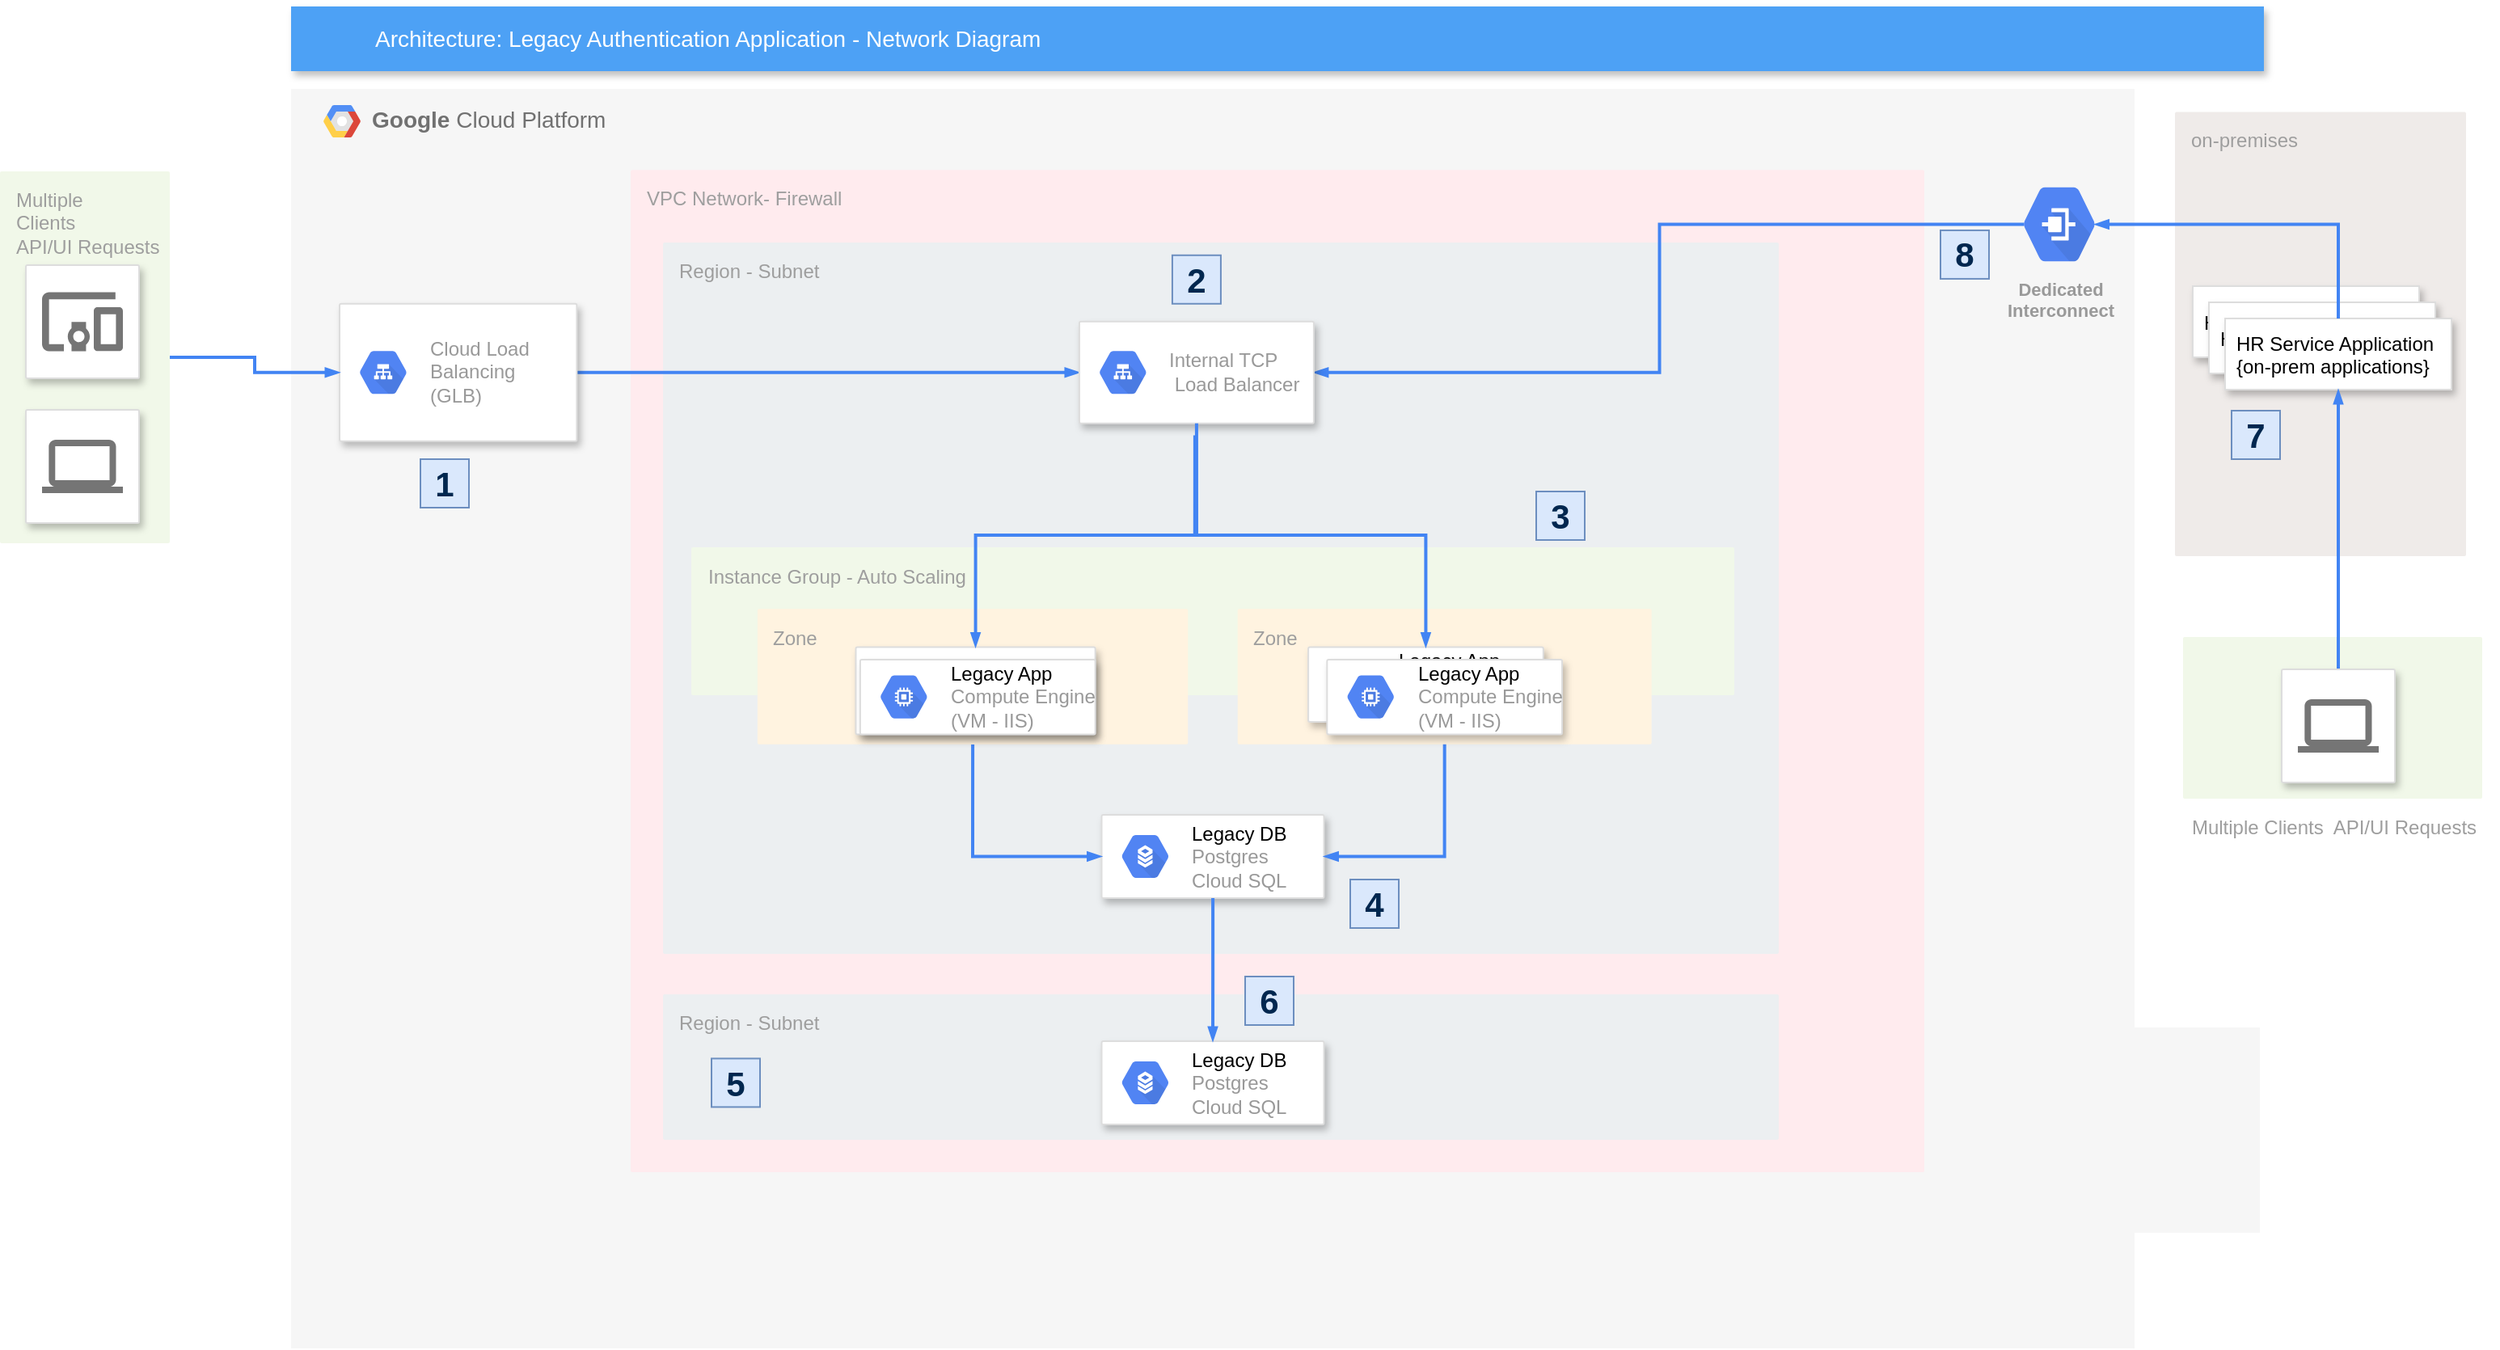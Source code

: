 <mxfile version="17.2.4" type="github">
  <diagram id="f106602c-feb2-e66a-4537-3a34d633f6aa" name="Page-1">
    <mxGraphModel dx="2591" dy="737" grid="1" gridSize="10" guides="1" tooltips="1" connect="1" arrows="1" fold="1" page="1" pageScale="1" pageWidth="1169" pageHeight="827" background="none" math="0" shadow="0">
      <root>
        <mxCell id="0" />
        <mxCell id="1" parent="0" />
        <mxCell id="dLMKodWee2NtAxH1Q_Dw-1020" value="&lt;b&gt;Google &lt;/b&gt;Cloud Platform" style="fillColor=#F6F6F6;strokeColor=none;shadow=0;gradientColor=none;fontSize=14;align=left;spacing=10;fontColor=#717171;9E9E9E;verticalAlign=top;spacingTop=-4;fontStyle=0;spacingLeft=40;html=1;fontFamily=Helvetica;" vertex="1" parent="1">
          <mxGeometry x="-100" y="91" width="1140" height="779" as="geometry" />
        </mxCell>
        <mxCell id="dLMKodWee2NtAxH1Q_Dw-1021" value="" style="shape=mxgraph.gcp2.google_cloud_platform;fillColor=#F6F6F6;strokeColor=none;shadow=0;gradientColor=none;fontFamily=Helvetica;fontSize=13;fontColor=#000000;" vertex="1" parent="dLMKodWee2NtAxH1Q_Dw-1020">
          <mxGeometry width="23" height="20" relative="1" as="geometry">
            <mxPoint x="20" y="10" as="offset" />
          </mxGeometry>
        </mxCell>
        <mxCell id="dLMKodWee2NtAxH1Q_Dw-1022" value="VPC Network- Firewall" style="sketch=0;points=[[0,0,0],[0.25,0,0],[0.5,0,0],[0.75,0,0],[1,0,0],[1,0.25,0],[1,0.5,0],[1,0.75,0],[1,1,0],[0.75,1,0],[0.5,1,0],[0.25,1,0],[0,1,0],[0,0.75,0],[0,0.5,0],[0,0.25,0]];rounded=1;absoluteArcSize=1;arcSize=2;html=1;strokeColor=none;gradientColor=none;shadow=0;dashed=0;fontSize=12;fontColor=#9E9E9E;align=left;verticalAlign=top;spacing=10;spacingTop=-4;fillColor=#FFEBEE;fontFamily=Helvetica;" vertex="1" parent="dLMKodWee2NtAxH1Q_Dw-1020">
          <mxGeometry x="210" y="50.11" width="800" height="619.89" as="geometry" />
        </mxCell>
        <mxCell id="dLMKodWee2NtAxH1Q_Dw-1030" value="Region - Subnet" style="sketch=0;points=[[0,0,0],[0.25,0,0],[0.5,0,0],[0.75,0,0],[1,0,0],[1,0.25,0],[1,0.5,0],[1,0.75,0],[1,1,0],[0.75,1,0],[0.5,1,0],[0.25,1,0],[0,1,0],[0,0.75,0],[0,0.5,0],[0,0.25,0]];rounded=1;absoluteArcSize=1;arcSize=2;html=1;strokeColor=none;gradientColor=none;shadow=0;dashed=0;fontSize=12;fontColor=#9E9E9E;align=left;verticalAlign=top;spacing=10;spacingTop=-4;fillColor=#ECEFF1;fontFamily=Helvetica;" vertex="1" parent="dLMKodWee2NtAxH1Q_Dw-1020">
          <mxGeometry width="690" height="440" relative="1" as="geometry">
            <mxPoint x="230" y="95" as="offset" />
          </mxGeometry>
        </mxCell>
        <mxCell id="dLMKodWee2NtAxH1Q_Dw-1117" style="edgeStyle=orthogonalEdgeStyle;shape=connector;rounded=0;orthogonalLoop=1;jettySize=auto;html=1;entryX=0;entryY=0.5;entryDx=0;entryDy=0;dashed=0;labelBackgroundColor=none;fontFamily=Helvetica;fontSize=13;fontColor=#000000;startFill=1;endArrow=blockThin;endFill=1;startSize=4;endSize=4;strokeColor=#4284F3;strokeWidth=2;elbow=vertical;" edge="1" parent="dLMKodWee2NtAxH1Q_Dw-1020" source="989" target="dLMKodWee2NtAxH1Q_Dw-1101">
          <mxGeometry relative="1" as="geometry" />
        </mxCell>
        <mxCell id="989" value="" style="strokeColor=#dddddd;fillColor=#ffffff;shadow=1;strokeWidth=1;rounded=1;absoluteArcSize=1;arcSize=2;fontSize=11;fontColor=#9E9E9E;align=center;html=1;" parent="dLMKodWee2NtAxH1Q_Dw-1020" vertex="1">
          <mxGeometry x="30.002" y="132.877" width="146.684" height="85.01" as="geometry" />
        </mxCell>
        <mxCell id="990" value="Cloud Load&lt;br&gt;Balancing &lt;br&gt;(GLB)" style="dashed=0;connectable=0;html=1;fillColor=#5184F3;strokeColor=none;shape=mxgraph.gcp2.hexIcon;prIcon=cloud_load_balancing;part=1;labelPosition=right;verticalLabelPosition=middle;align=left;verticalAlign=middle;spacingLeft=5;fontColor=#999999;fontSize=12;" parent="989" vertex="1">
          <mxGeometry y="0.5" width="44" height="39" relative="1" as="geometry">
            <mxPoint x="5" y="-19.5" as="offset" />
          </mxGeometry>
        </mxCell>
        <mxCell id="dLMKodWee2NtAxH1Q_Dw-1118" style="edgeStyle=orthogonalEdgeStyle;shape=connector;rounded=0;orthogonalLoop=1;jettySize=auto;html=1;entryX=1;entryY=0.5;entryDx=0;entryDy=0;dashed=0;labelBackgroundColor=none;fontFamily=Helvetica;fontSize=13;fontColor=#000000;startFill=1;endArrow=blockThin;endFill=1;startSize=4;endSize=4;strokeColor=#4284F3;strokeWidth=2;elbow=vertical;exitX=0.175;exitY=0.5;exitDx=0;exitDy=0;exitPerimeter=0;" edge="1" parent="dLMKodWee2NtAxH1Q_Dw-1020" source="0u9vXaFGfli4As_Fi_g8-1025" target="dLMKodWee2NtAxH1Q_Dw-1101">
          <mxGeometry relative="1" as="geometry" />
        </mxCell>
        <mxCell id="0u9vXaFGfli4As_Fi_g8-1025" value="Dedicated&#xa;Interconnect" style="sketch=0;html=1;fillColor=#5184F3;strokeColor=none;verticalAlign=top;labelPosition=center;verticalLabelPosition=bottom;align=center;spacingTop=-6;fontSize=11;fontStyle=1;fontColor=#999999;shape=mxgraph.gcp2.hexIcon;prIcon=dedicated_interconnect;fontFamily=Helvetica;" parent="dLMKodWee2NtAxH1Q_Dw-1020" vertex="1">
          <mxGeometry x="1060" y="50.109" width="67" height="67.347" as="geometry" />
        </mxCell>
        <mxCell id="dLMKodWee2NtAxH1Q_Dw-1101" value="" style="strokeColor=#dddddd;shadow=1;strokeWidth=1;rounded=1;absoluteArcSize=1;arcSize=2;fontFamily=Helvetica;fontSize=13;fontColor=#000000;" vertex="1" parent="dLMKodWee2NtAxH1Q_Dw-1020">
          <mxGeometry x="487.46" y="143.9" width="145" height="62.96" as="geometry" />
        </mxCell>
        <mxCell id="dLMKodWee2NtAxH1Q_Dw-1102" value="Internal TCP&amp;nbsp;&lt;br&gt;&amp;nbsp;Load&amp;nbsp;Balancer" style="sketch=0;dashed=0;connectable=0;html=1;fillColor=#5184F3;strokeColor=none;shape=mxgraph.gcp2.hexIcon;prIcon=cloud_load_balancing;part=1;labelPosition=right;verticalLabelPosition=middle;align=left;verticalAlign=middle;spacingLeft=5;fontColor=#999999;fontSize=12;fontFamily=Helvetica;" vertex="1" parent="dLMKodWee2NtAxH1Q_Dw-1101">
          <mxGeometry y="0.5" width="44" height="39" relative="1" as="geometry">
            <mxPoint x="5" y="-19.5" as="offset" />
          </mxGeometry>
        </mxCell>
        <mxCell id="dLMKodWee2NtAxH1Q_Dw-1111" value="" style="strokeColor=#dddddd;shadow=1;strokeWidth=1;rounded=1;absoluteArcSize=1;arcSize=2;fontFamily=Helvetica;fontSize=13;fontColor=#000000;" vertex="1" parent="dLMKodWee2NtAxH1Q_Dw-1020">
          <mxGeometry x="501.25" y="449" width="137.5" height="51.44" as="geometry" />
        </mxCell>
        <mxCell id="dLMKodWee2NtAxH1Q_Dw-1112" value="&lt;font color=&quot;#000000&quot;&gt;Legacy DB&lt;br&gt;&lt;/font&gt;Postgres&lt;br&gt;Cloud SQL" style="sketch=0;dashed=0;connectable=0;html=1;fillColor=#5184F3;strokeColor=none;shape=mxgraph.gcp2.hexIcon;prIcon=cloud_sql;part=1;labelPosition=right;verticalLabelPosition=middle;align=left;verticalAlign=middle;spacingLeft=5;fontColor=#999999;fontSize=12;fontFamily=Helvetica;" vertex="1" parent="dLMKodWee2NtAxH1Q_Dw-1111">
          <mxGeometry y="0.5" width="44" height="39" relative="1" as="geometry">
            <mxPoint x="5" y="-19.5" as="offset" />
          </mxGeometry>
        </mxCell>
        <mxCell id="dLMKodWee2NtAxH1Q_Dw-1120" style="edgeStyle=orthogonalEdgeStyle;shape=connector;rounded=0;orthogonalLoop=1;jettySize=auto;html=1;entryX=1;entryY=0.5;entryDx=0;entryDy=0;dashed=0;labelBackgroundColor=none;fontFamily=Helvetica;fontSize=13;fontColor=#000000;startFill=1;endArrow=blockThin;endFill=1;startSize=4;endSize=4;strokeColor=#4284F3;strokeWidth=2;elbow=vertical;exitX=0.5;exitY=1;exitDx=0;exitDy=0;" edge="1" parent="dLMKodWee2NtAxH1Q_Dw-1020" source="dLMKodWee2NtAxH1Q_Dw-1109" target="dLMKodWee2NtAxH1Q_Dw-1111">
          <mxGeometry relative="1" as="geometry" />
        </mxCell>
        <mxCell id="dLMKodWee2NtAxH1Q_Dw-1119" style="edgeStyle=orthogonalEdgeStyle;shape=connector;rounded=0;orthogonalLoop=1;jettySize=auto;html=1;entryX=0;entryY=0.5;entryDx=0;entryDy=0;dashed=0;labelBackgroundColor=none;fontFamily=Helvetica;fontSize=13;fontColor=#000000;startFill=1;endArrow=blockThin;endFill=1;startSize=4;endSize=4;strokeColor=#4284F3;strokeWidth=2;elbow=vertical;exitX=0.5;exitY=1;exitDx=0;exitDy=0;exitPerimeter=0;" edge="1" parent="dLMKodWee2NtAxH1Q_Dw-1020" source="dLMKodWee2NtAxH1Q_Dw-1015" target="dLMKodWee2NtAxH1Q_Dw-1111">
          <mxGeometry relative="1" as="geometry">
            <mxPoint x="601.04" y="543.684" as="targetPoint" />
          </mxGeometry>
        </mxCell>
        <mxCell id="dLMKodWee2NtAxH1Q_Dw-1056" value="" style="group" vertex="1" connectable="0" parent="dLMKodWee2NtAxH1Q_Dw-1020">
          <mxGeometry x="247.5" y="283.56" width="645" height="121.87" as="geometry" />
        </mxCell>
        <mxCell id="dLMKodWee2NtAxH1Q_Dw-1041" value="Instance Group - Auto Scaling" style="sketch=0;points=[[0,0,0],[0.25,0,0],[0.5,0,0],[0.75,0,0],[1,0,0],[1,0.25,0],[1,0.5,0],[1,0.75,0],[1,1,0],[0.75,1,0],[0.5,1,0],[0.25,1,0],[0,1,0],[0,0.75,0],[0,0.5,0],[0,0.25,0]];rounded=1;absoluteArcSize=1;arcSize=2;html=1;strokeColor=none;gradientColor=none;shadow=0;dashed=0;fontSize=12;fontColor=#9E9E9E;align=left;verticalAlign=top;spacing=10;spacingTop=-4;fillColor=#F1F8E9;fontFamily=Helvetica;" vertex="1" parent="dLMKodWee2NtAxH1Q_Dw-1056">
          <mxGeometry width="645" height="91.403" as="geometry" />
        </mxCell>
        <mxCell id="dLMKodWee2NtAxH1Q_Dw-1015" value="Zone" style="sketch=0;points=[[0,0,0],[0.25,0,0],[0.5,0,0],[0.75,0,0],[1,0,0],[1,0.25,0],[1,0.5,0],[1,0.75,0],[1,1,0],[0.75,1,0],[0.5,1,0],[0.25,1,0],[0,1,0],[0,0.75,0],[0,0.5,0],[0,0.25,0]];rounded=1;absoluteArcSize=1;arcSize=2;html=1;strokeColor=none;gradientColor=none;shadow=0;dashed=0;fontSize=12;fontColor=#9E9E9E;align=left;verticalAlign=top;spacing=10;spacingTop=-4;fillColor=#FFF3E0;fontFamily=Helvetica;" vertex="1" parent="dLMKodWee2NtAxH1Q_Dw-1056">
          <mxGeometry x="40.952" y="38.084" width="266.19" height="83.786" as="geometry" />
        </mxCell>
        <mxCell id="dLMKodWee2NtAxH1Q_Dw-1043" value="Zone" style="sketch=0;points=[[0,0,0],[0.25,0,0],[0.5,0,0],[0.75,0,0],[1,0,0],[1,0.25,0],[1,0.5,0],[1,0.75,0],[1,1,0],[0.75,1,0],[0.5,1,0],[0.25,1,0],[0,1,0],[0,0.75,0],[0,0.5,0],[0,0.25,0]];rounded=1;absoluteArcSize=1;arcSize=2;html=1;strokeColor=none;gradientColor=none;shadow=0;dashed=0;fontSize=12;fontColor=#9E9E9E;align=left;verticalAlign=top;spacing=10;spacingTop=-4;fillColor=#FFF3E0;fontFamily=Helvetica;" vertex="1" parent="dLMKodWee2NtAxH1Q_Dw-1056">
          <mxGeometry x="337.857" y="38.084" width="255.952" height="83.786" as="geometry" />
        </mxCell>
        <mxCell id="dLMKodWee2NtAxH1Q_Dw-1103" value="" style="strokeColor=#dddddd;shadow=1;strokeWidth=1;rounded=1;absoluteArcSize=1;arcSize=2;fontFamily=Helvetica;fontSize=13;fontColor=#000000;" vertex="1" parent="dLMKodWee2NtAxH1Q_Dw-1056">
          <mxGeometry x="101.746" y="61.675" width="148.077" height="53.966" as="geometry" />
        </mxCell>
        <mxCell id="dLMKodWee2NtAxH1Q_Dw-1104" value="&lt;font color=&quot;#000000&quot;&gt;Legacy App&lt;/font&gt;&lt;br&gt;Compute Engine &lt;br&gt;(VM - IIS)" style="sketch=0;dashed=0;connectable=0;html=1;fillColor=#5184F3;strokeColor=none;shape=mxgraph.gcp2.hexIcon;prIcon=compute_engine;part=1;labelPosition=right;verticalLabelPosition=middle;align=left;verticalAlign=middle;spacingLeft=5;fontColor=#999999;fontSize=12;fontFamily=Helvetica;" vertex="1" parent="dLMKodWee2NtAxH1Q_Dw-1103">
          <mxGeometry y="0.5" width="44" height="39" relative="1" as="geometry">
            <mxPoint x="5" y="-19.5" as="offset" />
          </mxGeometry>
        </mxCell>
        <mxCell id="dLMKodWee2NtAxH1Q_Dw-1105" value="" style="strokeColor=#dddddd;shadow=1;strokeWidth=1;rounded=1;absoluteArcSize=1;arcSize=2;fontFamily=Helvetica;fontSize=13;fontColor=#000000;" vertex="1" parent="dLMKodWee2NtAxH1Q_Dw-1103">
          <mxGeometry x="2.725" y="7.709" width="145.352" height="46.256" as="geometry" />
        </mxCell>
        <mxCell id="dLMKodWee2NtAxH1Q_Dw-1106" value="&lt;font color=&quot;#000000&quot;&gt;Legacy App&lt;/font&gt;&lt;br&gt;Compute Engine &lt;br&gt;(VM - IIS)" style="sketch=0;dashed=0;connectable=0;html=1;fillColor=#5184F3;strokeColor=none;shape=mxgraph.gcp2.hexIcon;prIcon=compute_engine;part=1;labelPosition=right;verticalLabelPosition=middle;align=left;verticalAlign=middle;spacingLeft=5;fontColor=#999999;fontSize=12;fontFamily=Helvetica;" vertex="1" parent="dLMKodWee2NtAxH1Q_Dw-1105">
          <mxGeometry y="0.5" width="44" height="39" relative="1" as="geometry">
            <mxPoint x="5" y="-19.5" as="offset" />
          </mxGeometry>
        </mxCell>
        <mxCell id="dLMKodWee2NtAxH1Q_Dw-1107" value="" style="strokeColor=#dddddd;shadow=1;strokeWidth=1;rounded=1;absoluteArcSize=1;arcSize=2;fontFamily=Helvetica;fontSize=13;fontColor=#000000;" vertex="1" parent="dLMKodWee2NtAxH1Q_Dw-1056">
          <mxGeometry x="381.549" y="61.675" width="145.352" height="46.256" as="geometry" />
        </mxCell>
        <mxCell id="dLMKodWee2NtAxH1Q_Dw-1108" value="&lt;font color=&quot;#000000&quot;&gt;Legacy App&lt;/font&gt;&lt;br&gt;Compute Engine &lt;br&gt;(VM - IIS)" style="sketch=0;dashed=0;connectable=0;html=1;fillColor=#5184F3;strokeColor=none;shape=mxgraph.gcp2.hexIcon;prIcon=compute_engine;part=1;labelPosition=right;verticalLabelPosition=middle;align=left;verticalAlign=middle;spacingLeft=5;fontColor=#999999;fontSize=12;fontFamily=Helvetica;" vertex="1" parent="dLMKodWee2NtAxH1Q_Dw-1107">
          <mxGeometry y="0.5" width="44" height="39" relative="1" as="geometry">
            <mxPoint x="5" y="-19.5" as="offset" />
          </mxGeometry>
        </mxCell>
        <mxCell id="dLMKodWee2NtAxH1Q_Dw-1109" value="" style="strokeColor=#dddddd;shadow=1;strokeWidth=1;rounded=1;absoluteArcSize=1;arcSize=2;fontFamily=Helvetica;fontSize=13;fontColor=#000000;" vertex="1" parent="dLMKodWee2NtAxH1Q_Dw-1056">
          <mxGeometry x="393.159" y="69.384" width="145.352" height="46.256" as="geometry" />
        </mxCell>
        <mxCell id="dLMKodWee2NtAxH1Q_Dw-1110" value="&lt;font color=&quot;#000000&quot;&gt;Legacy App&lt;/font&gt;&lt;br&gt;Compute Engine &lt;br&gt;(VM - IIS)" style="sketch=0;dashed=0;connectable=0;html=1;fillColor=#5184F3;strokeColor=none;shape=mxgraph.gcp2.hexIcon;prIcon=compute_engine;part=1;labelPosition=right;verticalLabelPosition=middle;align=left;verticalAlign=middle;spacingLeft=5;fontColor=#999999;fontSize=12;fontFamily=Helvetica;" vertex="1" parent="dLMKodWee2NtAxH1Q_Dw-1109">
          <mxGeometry y="0.5" width="44" height="39" relative="1" as="geometry">
            <mxPoint x="5" y="-19.5" as="offset" />
          </mxGeometry>
        </mxCell>
        <mxCell id="dLMKodWee2NtAxH1Q_Dw-1116" style="edgeStyle=orthogonalEdgeStyle;shape=connector;rounded=0;orthogonalLoop=1;jettySize=auto;html=1;entryX=0.5;entryY=0;entryDx=0;entryDy=0;dashed=0;labelBackgroundColor=none;fontFamily=Helvetica;fontSize=13;fontColor=#000000;startFill=1;endArrow=blockThin;endFill=1;startSize=4;endSize=4;strokeColor=#4284F3;strokeWidth=2;elbow=vertical;exitX=0.493;exitY=1.117;exitDx=0;exitDy=0;exitPerimeter=0;" edge="1" parent="dLMKodWee2NtAxH1Q_Dw-1020" source="dLMKodWee2NtAxH1Q_Dw-1101" target="dLMKodWee2NtAxH1Q_Dw-1107">
          <mxGeometry relative="1" as="geometry" />
        </mxCell>
        <mxCell id="dLMKodWee2NtAxH1Q_Dw-1115" style="edgeStyle=orthogonalEdgeStyle;shape=connector;rounded=0;orthogonalLoop=1;jettySize=auto;html=1;entryX=0.5;entryY=0;entryDx=0;entryDy=0;dashed=0;labelBackgroundColor=none;fontFamily=Helvetica;fontSize=13;fontColor=#000000;startFill=1;endArrow=blockThin;endFill=1;startSize=4;endSize=4;strokeColor=#4284F3;strokeWidth=2;elbow=vertical;exitX=0.5;exitY=1;exitDx=0;exitDy=0;" edge="1" parent="dLMKodWee2NtAxH1Q_Dw-1020" source="dLMKodWee2NtAxH1Q_Dw-1101" target="dLMKodWee2NtAxH1Q_Dw-1103">
          <mxGeometry relative="1" as="geometry" />
        </mxCell>
        <mxCell id="dLMKodWee2NtAxH1Q_Dw-1121" value="Region - Subnet" style="sketch=0;points=[[0,0,0],[0.25,0,0],[0.5,0,0],[0.75,0,0],[1,0,0],[1,0.25,0],[1,0.5,0],[1,0.75,0],[1,1,0],[0.75,1,0],[0.5,1,0],[0.25,1,0],[0,1,0],[0,0.75,0],[0,0.5,0],[0,0.25,0]];rounded=1;absoluteArcSize=1;arcSize=2;html=1;strokeColor=none;gradientColor=none;shadow=0;dashed=0;fontSize=12;fontColor=#9E9E9E;align=left;verticalAlign=top;spacing=10;spacingTop=-4;fillColor=#ECEFF1;fontFamily=Helvetica;" vertex="1" parent="dLMKodWee2NtAxH1Q_Dw-1020">
          <mxGeometry x="230" y="560" width="690" height="90" as="geometry" />
        </mxCell>
        <mxCell id="dLMKodWee2NtAxH1Q_Dw-1122" value="" style="strokeColor=#dddddd;shadow=1;strokeWidth=1;rounded=1;absoluteArcSize=1;arcSize=2;fontFamily=Helvetica;fontSize=13;fontColor=#000000;" vertex="1" parent="dLMKodWee2NtAxH1Q_Dw-1020">
          <mxGeometry x="501.25" y="589" width="137.5" height="51.44" as="geometry" />
        </mxCell>
        <mxCell id="dLMKodWee2NtAxH1Q_Dw-1123" value="&lt;font color=&quot;#000000&quot;&gt;Legacy DB&lt;br&gt;&lt;/font&gt;Postgres&lt;br&gt;Cloud SQL" style="sketch=0;dashed=0;connectable=0;html=1;fillColor=#5184F3;strokeColor=none;shape=mxgraph.gcp2.hexIcon;prIcon=cloud_sql;part=1;labelPosition=right;verticalLabelPosition=middle;align=left;verticalAlign=middle;spacingLeft=5;fontColor=#999999;fontSize=12;fontFamily=Helvetica;" vertex="1" parent="dLMKodWee2NtAxH1Q_Dw-1122">
          <mxGeometry y="0.5" width="44" height="39" relative="1" as="geometry">
            <mxPoint x="5" y="-19.5" as="offset" />
          </mxGeometry>
        </mxCell>
        <mxCell id="dLMKodWee2NtAxH1Q_Dw-1124" style="edgeStyle=orthogonalEdgeStyle;shape=connector;rounded=0;orthogonalLoop=1;jettySize=auto;html=1;entryX=0.5;entryY=0;entryDx=0;entryDy=0;dashed=0;labelBackgroundColor=none;fontFamily=Helvetica;fontSize=13;fontColor=#000000;startFill=1;endArrow=blockThin;endFill=1;startSize=4;endSize=4;strokeColor=#4284F3;strokeWidth=2;elbow=vertical;" edge="1" parent="dLMKodWee2NtAxH1Q_Dw-1020" source="dLMKodWee2NtAxH1Q_Dw-1111" target="dLMKodWee2NtAxH1Q_Dw-1122">
          <mxGeometry relative="1" as="geometry" />
        </mxCell>
        <mxCell id="dLMKodWee2NtAxH1Q_Dw-1126" value="&lt;b&gt;&lt;font style=&quot;font-size: 21px&quot; color=&quot;#00274f&quot;&gt;1&lt;/font&gt;&lt;/b&gt;" style="text;html=1;strokeColor=#6c8ebf;fillColor=#dae8fc;align=center;verticalAlign=middle;whiteSpace=wrap;rounded=0;" vertex="1" parent="dLMKodWee2NtAxH1Q_Dw-1020">
          <mxGeometry x="80" y="229" width="30" height="30" as="geometry" />
        </mxCell>
        <mxCell id="dLMKodWee2NtAxH1Q_Dw-1127" value="&lt;b&gt;&lt;font style=&quot;font-size: 21px&quot; color=&quot;#00274f&quot;&gt;2&lt;/font&gt;&lt;/b&gt;" style="text;html=1;strokeColor=#6c8ebf;fillColor=#dae8fc;align=center;verticalAlign=middle;whiteSpace=wrap;rounded=0;" vertex="1" parent="dLMKodWee2NtAxH1Q_Dw-1020">
          <mxGeometry x="544.96" y="102.88" width="30" height="30" as="geometry" />
        </mxCell>
        <mxCell id="dLMKodWee2NtAxH1Q_Dw-1128" value="&lt;b&gt;&lt;font style=&quot;font-size: 21px&quot; color=&quot;#00274f&quot;&gt;3&lt;/font&gt;&lt;/b&gt;" style="text;html=1;strokeColor=#6c8ebf;fillColor=#dae8fc;align=center;verticalAlign=middle;whiteSpace=wrap;rounded=0;" vertex="1" parent="dLMKodWee2NtAxH1Q_Dw-1020">
          <mxGeometry x="770" y="249" width="30" height="30" as="geometry" />
        </mxCell>
        <mxCell id="dLMKodWee2NtAxH1Q_Dw-1129" value="&lt;b&gt;&lt;font style=&quot;font-size: 21px&quot; color=&quot;#00274f&quot;&gt;4&lt;/font&gt;&lt;/b&gt;" style="text;html=1;strokeColor=#6c8ebf;fillColor=#dae8fc;align=center;verticalAlign=middle;whiteSpace=wrap;rounded=0;" vertex="1" parent="dLMKodWee2NtAxH1Q_Dw-1020">
          <mxGeometry x="655" y="489" width="30" height="30" as="geometry" />
        </mxCell>
        <mxCell id="dLMKodWee2NtAxH1Q_Dw-1125" value="&lt;b&gt;&lt;font style=&quot;font-size: 21px&quot; color=&quot;#00274f&quot;&gt;5&lt;/font&gt;&lt;/b&gt;" style="text;html=1;strokeColor=#6c8ebf;fillColor=#dae8fc;align=center;verticalAlign=middle;whiteSpace=wrap;rounded=0;" vertex="1" parent="dLMKodWee2NtAxH1Q_Dw-1020">
          <mxGeometry x="260" y="599.72" width="30" height="30" as="geometry" />
        </mxCell>
        <mxCell id="dLMKodWee2NtAxH1Q_Dw-1130" value="&lt;b&gt;&lt;font style=&quot;font-size: 21px&quot; color=&quot;#00274f&quot;&gt;6&lt;/font&gt;&lt;/b&gt;" style="text;html=1;strokeColor=#6c8ebf;fillColor=#dae8fc;align=center;verticalAlign=middle;whiteSpace=wrap;rounded=0;" vertex="1" parent="dLMKodWee2NtAxH1Q_Dw-1020">
          <mxGeometry x="590" y="549" width="30" height="30" as="geometry" />
        </mxCell>
        <mxCell id="dLMKodWee2NtAxH1Q_Dw-1131" value="&lt;b&gt;&lt;font style=&quot;font-size: 21px&quot; color=&quot;#00274f&quot;&gt;8&lt;/font&gt;&lt;/b&gt;" style="text;html=1;strokeColor=#6c8ebf;fillColor=#dae8fc;align=center;verticalAlign=middle;whiteSpace=wrap;rounded=0;" vertex="1" parent="dLMKodWee2NtAxH1Q_Dw-1020">
          <mxGeometry x="1020" y="87.46" width="30" height="30" as="geometry" />
        </mxCell>
        <mxCell id="0u9vXaFGfli4As_Fi_g8-1035" value="Multiple Clients&amp;nbsp; API/UI Requests" style="rounded=1;absoluteArcSize=1;arcSize=2;html=1;strokeColor=none;gradientColor=none;shadow=0;dashed=0;fontSize=12;fontColor=#9E9E9E;align=center;verticalAlign=top;spacing=10;spacingTop=-4;fillColor=#F1F8E9;labelPosition=center;verticalLabelPosition=bottom;" parent="1" vertex="1">
          <mxGeometry x="1070" y="430" width="185" height="100" as="geometry" />
        </mxCell>
        <mxCell id="997" value="Multiple&lt;br&gt;Clients&lt;br&gt;API/UI Requests" style="rounded=1;absoluteArcSize=1;arcSize=2;html=1;strokeColor=none;gradientColor=none;shadow=0;dashed=0;fontSize=12;fontColor=#9E9E9E;align=left;verticalAlign=top;spacing=10;spacingTop=-4;fillColor=#F1F8E9;" parent="1" vertex="1">
          <mxGeometry x="-280" y="142" width="105" height="230" as="geometry" />
        </mxCell>
        <mxCell id="818" value="Architecture: Legacy Authentication Application - Network Diagram" style="fillColor=#4DA1F5;strokeColor=none;shadow=1;gradientColor=none;fontSize=14;align=left;spacingLeft=50;fontColor=#ffffff;html=1;" parent="1" vertex="1">
          <mxGeometry x="-100" y="40" width="1220" height="40" as="geometry" />
        </mxCell>
        <mxCell id="985" value="" style="strokeColor=#dddddd;fillColor=#ffffff;shadow=1;strokeWidth=1;rounded=1;absoluteArcSize=1;arcSize=2;labelPosition=center;verticalLabelPosition=middle;align=center;verticalAlign=bottom;spacingLeft=0;fontColor=#999999;fontSize=12;whiteSpace=wrap;spacingBottom=2;html=1;" parent="1" vertex="1">
          <mxGeometry x="-264" y="200" width="70" height="70" as="geometry" />
        </mxCell>
        <mxCell id="986" value="" style="dashed=0;connectable=0;html=1;fillColor=#757575;strokeColor=none;shape=mxgraph.gcp2.mobile_devices;part=1;" parent="985" vertex="1">
          <mxGeometry x="0.5" width="50" height="36.5" relative="1" as="geometry">
            <mxPoint x="-25" y="16.75" as="offset" />
          </mxGeometry>
        </mxCell>
        <mxCell id="998" style="edgeStyle=orthogonalEdgeStyle;rounded=0;elbow=vertical;html=1;labelBackgroundColor=none;startFill=1;startSize=4;endArrow=blockThin;endFill=1;endSize=4;jettySize=auto;orthogonalLoop=1;strokeColor=#4284F3;strokeWidth=2;fontSize=12;fontColor=#000000;align=left;dashed=0;exitX=1;exitY=0.5;exitDx=0;exitDy=0;entryX=0;entryY=0.5;entryDx=0;entryDy=0;" parent="1" source="997" target="989" edge="1">
          <mxGeometry relative="1" as="geometry" />
        </mxCell>
        <mxCell id="987" value="" style="strokeColor=#dddddd;fillColor=#ffffff;shadow=1;strokeWidth=1;rounded=1;absoluteArcSize=1;arcSize=2;labelPosition=center;verticalLabelPosition=middle;align=center;verticalAlign=bottom;spacingLeft=0;fontColor=#999999;fontSize=12;whiteSpace=wrap;spacingBottom=2;html=1;" parent="1" vertex="1">
          <mxGeometry x="-264" y="289.5" width="70" height="70" as="geometry" />
        </mxCell>
        <mxCell id="988" value="" style="dashed=0;connectable=0;html=1;fillColor=#757575;strokeColor=none;shape=mxgraph.gcp2.laptop;part=1;" parent="987" vertex="1">
          <mxGeometry x="0.5" width="50" height="33" relative="1" as="geometry">
            <mxPoint x="-25" y="18.5" as="offset" />
          </mxGeometry>
        </mxCell>
        <mxCell id="0u9vXaFGfli4As_Fi_g8-1001" value="on-premises" style="sketch=0;points=[[0,0,0],[0.25,0,0],[0.5,0,0],[0.75,0,0],[1,0,0],[1,0.25,0],[1,0.5,0],[1,0.75,0],[1,1,0],[0.75,1,0],[0.5,1,0],[0.25,1,0],[0,1,0],[0,0.75,0],[0,0.5,0],[0,0.25,0]];rounded=1;absoluteArcSize=1;arcSize=2;html=1;strokeColor=none;gradientColor=none;shadow=0;dashed=0;fontSize=12;fontColor=#9E9E9E;align=left;verticalAlign=top;spacing=10;spacingTop=-4;fillColor=#EFEBE9;" parent="1" vertex="1">
          <mxGeometry x="1065" y="105.25" width="180" height="274.75" as="geometry" />
        </mxCell>
        <mxCell id="0u9vXaFGfli4As_Fi_g8-1022" value="" style="group" parent="1" vertex="1" connectable="0">
          <mxGeometry x="1105" y="213" width="160" height="64" as="geometry" />
        </mxCell>
        <mxCell id="0u9vXaFGfli4As_Fi_g8-1023" value="" style="group" parent="0u9vXaFGfli4As_Fi_g8-1022" vertex="1" connectable="0">
          <mxGeometry x="-29" width="160" height="64" as="geometry" />
        </mxCell>
        <mxCell id="0u9vXaFGfli4As_Fi_g8-1016" value="HR Service Application" style="dashed=0;strokeColor=#dddddd;shadow=1;strokeWidth=1;labelPosition=center;verticalLabelPosition=middle;align=left;verticalAlign=middle;spacingLeft=5;fontSize=12;fontFamily=Helvetica;fontColor=#000000;" parent="0u9vXaFGfli4As_Fi_g8-1023" vertex="1">
          <mxGeometry width="140" height="44" as="geometry" />
        </mxCell>
        <mxCell id="0u9vXaFGfli4As_Fi_g8-1020" value="HR Service Application" style="dashed=0;strokeColor=#dddddd;shadow=1;strokeWidth=1;labelPosition=center;verticalLabelPosition=middle;align=left;verticalAlign=middle;spacingLeft=5;fontSize=12;fontFamily=Helvetica;fontColor=#000000;" parent="0u9vXaFGfli4As_Fi_g8-1023" vertex="1">
          <mxGeometry x="10" y="10" width="140" height="44" as="geometry" />
        </mxCell>
        <mxCell id="0u9vXaFGfli4As_Fi_g8-1021" value="HR Service Application &#xa;{on-prem applications}" style="dashed=0;strokeColor=#dddddd;shadow=1;strokeWidth=1;labelPosition=center;verticalLabelPosition=middle;align=left;verticalAlign=middle;spacingLeft=5;fontSize=12;fontFamily=Helvetica;fontColor=#000000;" parent="0u9vXaFGfli4As_Fi_g8-1023" vertex="1">
          <mxGeometry x="20" y="20" width="140" height="44" as="geometry" />
        </mxCell>
        <mxCell id="0u9vXaFGfli4As_Fi_g8-1032" style="edgeStyle=orthogonalEdgeStyle;shape=connector;rounded=0;orthogonalLoop=1;jettySize=auto;html=1;entryX=0.5;entryY=0;entryDx=0;entryDy=0;dashed=0;labelBackgroundColor=none;fontFamily=Helvetica;fontSize=12;fontColor=#000000;startFill=1;endArrow=blockThin;endFill=1;startSize=4;endSize=4;strokeColor=#4284F3;strokeWidth=2;elbow=vertical;" parent="1" target="0u9vXaFGfli4As_Fi_g8-1030" edge="1">
          <mxGeometry relative="1" as="geometry">
            <mxPoint x="711.5" y="439.5" as="sourcePoint" />
          </mxGeometry>
        </mxCell>
        <mxCell id="0u9vXaFGfli4As_Fi_g8-1036" style="edgeStyle=orthogonalEdgeStyle;shape=connector;rounded=0;orthogonalLoop=1;jettySize=auto;html=1;entryX=0.5;entryY=1;entryDx=0;entryDy=0;dashed=0;labelBackgroundColor=none;fontFamily=Helvetica;fontSize=12;fontColor=#000000;startFill=1;endArrow=blockThin;endFill=1;startSize=4;endSize=4;strokeColor=#4284F3;strokeWidth=2;elbow=vertical;" parent="1" source="0u9vXaFGfli4As_Fi_g8-1033" target="0u9vXaFGfli4As_Fi_g8-1021" edge="1">
          <mxGeometry relative="1" as="geometry" />
        </mxCell>
        <mxCell id="0u9vXaFGfli4As_Fi_g8-1033" value="" style="strokeColor=#dddddd;fillColor=#ffffff;shadow=1;strokeWidth=1;rounded=1;absoluteArcSize=1;arcSize=2;labelPosition=center;verticalLabelPosition=middle;align=center;verticalAlign=bottom;spacingLeft=0;fontColor=#999999;fontSize=12;whiteSpace=wrap;spacingBottom=2;html=1;" parent="1" vertex="1">
          <mxGeometry x="1131" y="450" width="70" height="70" as="geometry" />
        </mxCell>
        <mxCell id="0u9vXaFGfli4As_Fi_g8-1034" value="" style="dashed=0;connectable=0;html=1;fillColor=#757575;strokeColor=none;shape=mxgraph.gcp2.laptop;part=1;" parent="0u9vXaFGfli4As_Fi_g8-1033" vertex="1">
          <mxGeometry x="0.5" width="50" height="33" relative="1" as="geometry">
            <mxPoint x="-25" y="18.5" as="offset" />
          </mxGeometry>
        </mxCell>
        <mxCell id="0u9vXaFGfli4As_Fi_g8-1024" style="edgeStyle=orthogonalEdgeStyle;shape=connector;rounded=0;orthogonalLoop=1;jettySize=auto;html=1;dashed=0;labelBackgroundColor=none;fontFamily=Helvetica;fontSize=12;fontColor=#000000;startFill=1;endArrow=blockThin;endFill=1;startSize=4;endSize=4;strokeColor=#4284F3;strokeWidth=2;elbow=vertical;entryX=0.825;entryY=0.5;entryDx=0;entryDy=0;entryPerimeter=0;" parent="1" source="0u9vXaFGfli4As_Fi_g8-1021" target="0u9vXaFGfli4As_Fi_g8-1025" edge="1">
          <mxGeometry relative="1" as="geometry">
            <mxPoint x="870" y="280" as="targetPoint" />
            <Array as="points">
              <mxPoint x="1166" y="175" />
            </Array>
          </mxGeometry>
        </mxCell>
        <mxCell id="dLMKodWee2NtAxH1Q_Dw-1132" value="&lt;b&gt;&lt;font style=&quot;font-size: 21px&quot; color=&quot;#00274f&quot;&gt;7&lt;/font&gt;&lt;/b&gt;" style="text;html=1;strokeColor=#6c8ebf;fillColor=#dae8fc;align=center;verticalAlign=middle;whiteSpace=wrap;rounded=0;" vertex="1" parent="1">
          <mxGeometry x="1100" y="290" width="30" height="30" as="geometry" />
        </mxCell>
      </root>
    </mxGraphModel>
  </diagram>
</mxfile>
